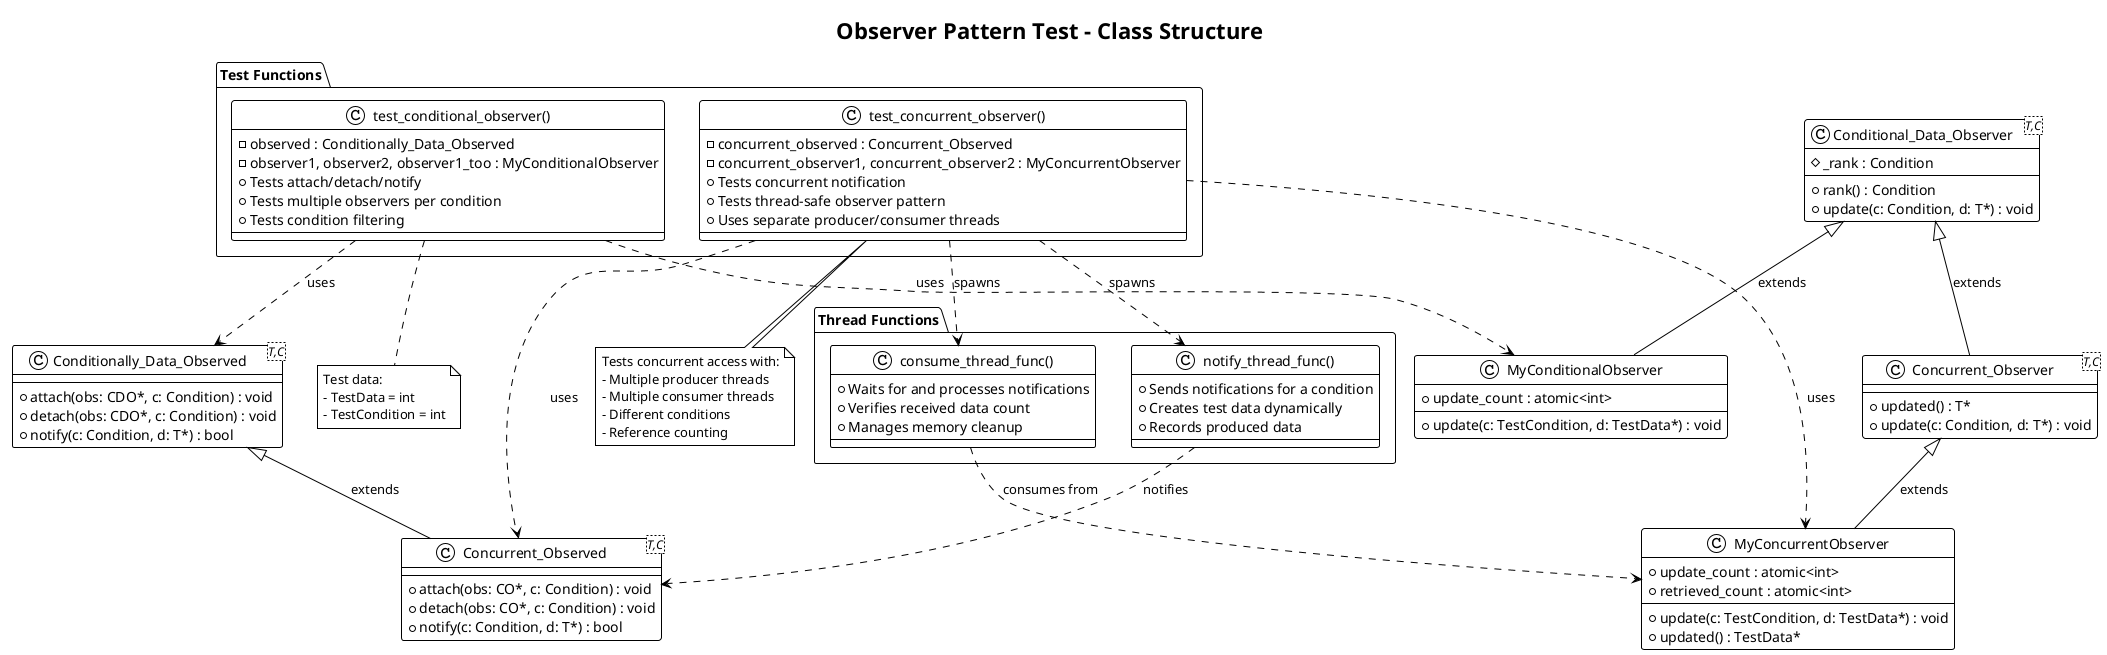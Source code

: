 @startuml observer_pattern_test_class
!theme plain

title "Observer Pattern Test - Class Structure"

' Define classes from the observer pattern test
class "Conditional_Data_Observer<T,C>" as CDO {
  #_rank : Condition
  +rank() : Condition
  +update(c: Condition, d: T*) : void
}

class "Conditionally_Data_Observed<T,C>" as CDObs {
  +attach(obs: CDO*, c: Condition) : void
  +detach(obs: CDO*, c: Condition) : void
  +notify(c: Condition, d: T*) : bool
}

class "Concurrent_Observer<T,C>" as CO {
  +updated() : T*
  +update(c: Condition, d: T*) : void
}

class "Concurrent_Observed<T,C>" as CObs {
  +attach(obs: CO*, c: Condition) : void
  +detach(obs: CO*, c: Condition) : void
  +notify(c: Condition, d: T*) : bool
}

class "MyConditionalObserver" as MCO {
  +update_count : atomic<int>
  +update(c: TestCondition, d: TestData*) : void
}

class "MyConcurrentObserver" as MCCO {
  +update_count : atomic<int>
  +retrieved_count : atomic<int>
  +update(c: TestCondition, d: TestData*) : void
  +updated() : TestData*
}

CDO <|-- CO : extends
CDObs <|-- CObs : extends

CDO <|-- MCO : extends
CO <|-- MCCO : extends

' Test functions
package "Test Functions" {
  class "test_conditional_observer()" as TCO {
    -observed : Conditionally_Data_Observed
    -observer1, observer2, observer1_too : MyConditionalObserver
    +Tests attach/detach/notify
    +Tests multiple observers per condition
    +Tests condition filtering
  }

  class "test_concurrent_observer()" as TCOn {
    -concurrent_observed : Concurrent_Observed
    -concurrent_observer1, concurrent_observer2 : MyConcurrentObserver
    +Tests concurrent notification
    +Tests thread-safe observer pattern
    +Uses separate producer/consumer threads
  }
}

' Thread functions
package "Thread Functions" {
  class "notify_thread_func()" as NTF {
    +Sends notifications for a condition
    +Creates test data dynamically
    +Records produced data
  }

  class "consume_thread_func()" as CTF {
    +Waits for and processes notifications
    +Verifies received data count
    +Manages memory cleanup
  }
}

' Relationships
TCO ..> CDObs : uses
TCO ..> MCO : uses
TCOn ..> CObs : uses
TCOn ..> MCCO : uses
TCOn ..> NTF : spawns
TCOn ..> CTF : spawns
NTF ..> CObs : notifies
CTF ..> MCCO : consumes from

' Test data
note bottom of TCO
  Test data:
  - TestData = int
  - TestCondition = int
end note

note bottom of TCOn
  Tests concurrent access with:
  - Multiple producer threads
  - Multiple consumer threads
  - Different conditions
  - Reference counting
end note

@enduml 
